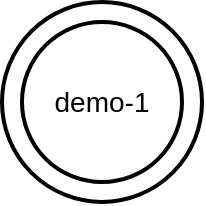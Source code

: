 <mxfile version="10.5.8" type="github"><diagram id="Z_ogoUJJf4zrre3W_UmE" name="Page-1"><mxGraphModel dx="758" dy="376" grid="1" gridSize="10" guides="1" tooltips="1" connect="1" arrows="1" fold="1" page="1" pageScale="1" pageWidth="827" pageHeight="1169" math="0" shadow="0"><root><mxCell id="0"/><mxCell id="1" parent="0"/><mxCell id="lWCPVQ8uOiEdv2eh9l8p-8" value="demo-1" style="ellipse;shape=doubleEllipse;margin=10;strokeWidth=2;fontSize=14;whiteSpace=wrap;html=1;align=center;" vertex="1" parent="1"><mxGeometry x="20" y="20" width="100" height="100" as="geometry"/></mxCell></root></mxGraphModel></diagram></mxfile>